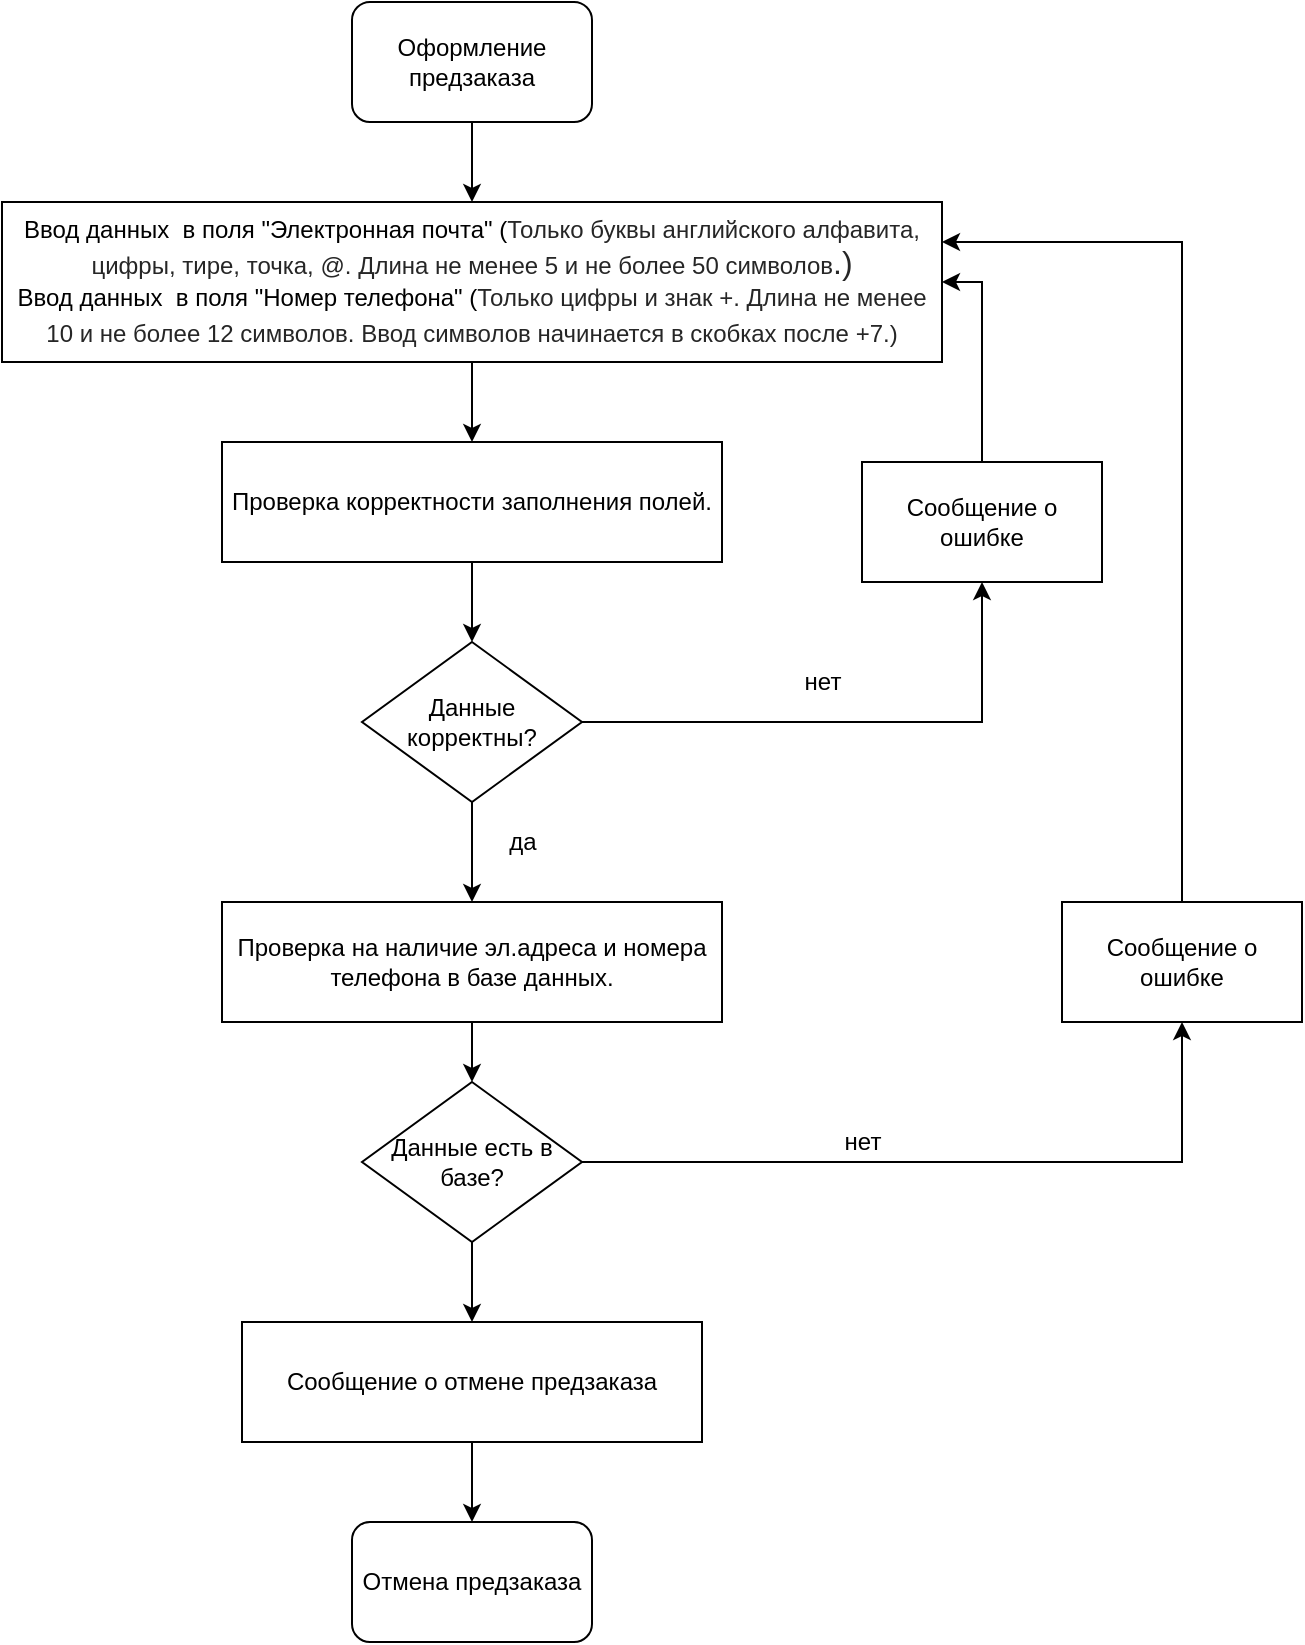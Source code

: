 <?xml version="1.0" encoding="UTF-8"?>
<mxfile version="20.6.2" type="device"><diagram id="H7gsN2f6K9qYeQAKjzJF" name="Страница 1"><mxGraphModel dx="1448" dy="855" grid="1" gridSize="10" guides="1" tooltips="1" connect="1" arrows="1" fold="1" page="1" pageScale="1" pageWidth="827" pageHeight="1169" math="0" shadow="0"><root><mxCell id="0"/><mxCell id="1" parent="0"/><mxCell id="FHFx63QOG7AyWZLtbMMk-3" value="" style="edgeStyle=orthogonalEdgeStyle;rounded=0;orthogonalLoop=1;jettySize=auto;html=1;fontSize=12;" edge="1" parent="1" source="FHFx63QOG7AyWZLtbMMk-1" target="FHFx63QOG7AyWZLtbMMk-2"><mxGeometry relative="1" as="geometry"/></mxCell><mxCell id="FHFx63QOG7AyWZLtbMMk-1" value="Оформление предзаказа" style="rounded=1;whiteSpace=wrap;html=1;" vertex="1" parent="1"><mxGeometry x="305" y="60" width="120" height="60" as="geometry"/></mxCell><mxCell id="FHFx63QOG7AyWZLtbMMk-5" value="" style="edgeStyle=orthogonalEdgeStyle;rounded=0;orthogonalLoop=1;jettySize=auto;html=1;fontSize=12;" edge="1" parent="1" source="FHFx63QOG7AyWZLtbMMk-2" target="FHFx63QOG7AyWZLtbMMk-4"><mxGeometry relative="1" as="geometry"/></mxCell><mxCell id="FHFx63QOG7AyWZLtbMMk-2" value="Ввод данных&amp;nbsp; в поля &quot;Электронная почта&quot; (&lt;span style=&quot;color: rgba(0, 0, 0, 0.85); font-family: suisse, &amp;quot;YS Text&amp;quot;, sans-serif; text-align: start; background-color: rgb(255, 255, 255);&quot;&gt;&lt;font style=&quot;font-size: 12px;&quot;&gt;Только буквы английского алфавита, цифры, тире, точка, @. Длина не менее 5 и не более 50 символов&lt;/font&gt;&lt;/span&gt;&lt;span style=&quot;color: rgba(0, 0, 0, 0.85); font-family: suisse, &amp;quot;YS Text&amp;quot;, sans-serif; font-size: 16px; text-align: start; background-color: rgb(255, 255, 255);&quot;&gt;.)&lt;br&gt;&lt;/span&gt;Ввод данных&amp;nbsp; в поля &quot;Номер телефона&quot; (&lt;span style=&quot;color: rgba(0, 0, 0, 0.85); font-family: suisse, &amp;quot;YS Text&amp;quot;, sans-serif; text-align: start; background-color: rgb(255, 255, 255);&quot;&gt;&lt;font style=&quot;font-size: 12px;&quot;&gt;Только цифры и знак +. Длина не менее 10 и не более 12 символов. Ввод символов начинается в скобках после +7.)&lt;/font&gt;&lt;/span&gt;&lt;span style=&quot;color: rgba(0, 0, 0, 0.85); font-family: suisse, &amp;quot;YS Text&amp;quot;, sans-serif; font-size: 16px; text-align: start; background-color: rgb(255, 255, 255);&quot;&gt;&lt;br&gt;&lt;/span&gt;" style="rounded=0;whiteSpace=wrap;html=1;" vertex="1" parent="1"><mxGeometry x="130" y="160" width="470" height="80" as="geometry"/></mxCell><mxCell id="FHFx63QOG7AyWZLtbMMk-7" value="" style="edgeStyle=orthogonalEdgeStyle;rounded=0;orthogonalLoop=1;jettySize=auto;html=1;fontSize=12;" edge="1" parent="1" source="FHFx63QOG7AyWZLtbMMk-4" target="FHFx63QOG7AyWZLtbMMk-6"><mxGeometry relative="1" as="geometry"/></mxCell><mxCell id="FHFx63QOG7AyWZLtbMMk-4" value="Проверка корректности заполнения полей." style="rounded=0;whiteSpace=wrap;html=1;fontSize=12;" vertex="1" parent="1"><mxGeometry x="240" y="280" width="250" height="60" as="geometry"/></mxCell><mxCell id="FHFx63QOG7AyWZLtbMMk-8" style="edgeStyle=orthogonalEdgeStyle;rounded=0;orthogonalLoop=1;jettySize=auto;html=1;entryX=1;entryY=0.5;entryDx=0;entryDy=0;fontSize=12;startArrow=none;" edge="1" parent="1" source="FHFx63QOG7AyWZLtbMMk-13" target="FHFx63QOG7AyWZLtbMMk-2"><mxGeometry relative="1" as="geometry"><Array as="points"><mxPoint x="620" y="200"/></Array></mxGeometry></mxCell><mxCell id="FHFx63QOG7AyWZLtbMMk-11" value="" style="edgeStyle=orthogonalEdgeStyle;rounded=0;orthogonalLoop=1;jettySize=auto;html=1;fontSize=12;" edge="1" parent="1" source="FHFx63QOG7AyWZLtbMMk-6" target="FHFx63QOG7AyWZLtbMMk-10"><mxGeometry relative="1" as="geometry"/></mxCell><mxCell id="FHFx63QOG7AyWZLtbMMk-20" style="edgeStyle=orthogonalEdgeStyle;rounded=0;orthogonalLoop=1;jettySize=auto;html=1;entryX=0.5;entryY=1;entryDx=0;entryDy=0;fontSize=12;" edge="1" parent="1" source="FHFx63QOG7AyWZLtbMMk-6" target="FHFx63QOG7AyWZLtbMMk-13"><mxGeometry relative="1" as="geometry"/></mxCell><mxCell id="FHFx63QOG7AyWZLtbMMk-6" value="Данные корректны?" style="rhombus;whiteSpace=wrap;html=1;fontSize=12;" vertex="1" parent="1"><mxGeometry x="310" y="380" width="110" height="80" as="geometry"/></mxCell><mxCell id="FHFx63QOG7AyWZLtbMMk-9" value="нет" style="text;html=1;align=center;verticalAlign=middle;resizable=0;points=[];autosize=1;strokeColor=none;fillColor=none;fontSize=12;" vertex="1" parent="1"><mxGeometry x="520" y="385" width="40" height="30" as="geometry"/></mxCell><mxCell id="FHFx63QOG7AyWZLtbMMk-15" value="" style="edgeStyle=orthogonalEdgeStyle;rounded=0;orthogonalLoop=1;jettySize=auto;html=1;fontSize=12;" edge="1" parent="1" source="FHFx63QOG7AyWZLtbMMk-10" target="FHFx63QOG7AyWZLtbMMk-14"><mxGeometry relative="1" as="geometry"/></mxCell><mxCell id="FHFx63QOG7AyWZLtbMMk-10" value="Проверка на наличие эл.адреса и номера телефона в базе данных." style="rounded=0;whiteSpace=wrap;html=1;fontSize=12;" vertex="1" parent="1"><mxGeometry x="240" y="510" width="250" height="60" as="geometry"/></mxCell><mxCell id="FHFx63QOG7AyWZLtbMMk-12" value="да" style="text;html=1;align=center;verticalAlign=middle;resizable=0;points=[];autosize=1;strokeColor=none;fillColor=none;fontSize=12;" vertex="1" parent="1"><mxGeometry x="370" y="465" width="40" height="30" as="geometry"/></mxCell><mxCell id="FHFx63QOG7AyWZLtbMMk-16" style="edgeStyle=orthogonalEdgeStyle;rounded=0;orthogonalLoop=1;jettySize=auto;html=1;fontSize=12;entryX=0.5;entryY=1;entryDx=0;entryDy=0;" edge="1" parent="1" source="FHFx63QOG7AyWZLtbMMk-14" target="FHFx63QOG7AyWZLtbMMk-17"><mxGeometry relative="1" as="geometry"><mxPoint x="720" y="580" as="targetPoint"/></mxGeometry></mxCell><mxCell id="FHFx63QOG7AyWZLtbMMk-23" value="" style="edgeStyle=orthogonalEdgeStyle;rounded=0;orthogonalLoop=1;jettySize=auto;html=1;fontSize=12;" edge="1" parent="1" source="FHFx63QOG7AyWZLtbMMk-14" target="FHFx63QOG7AyWZLtbMMk-22"><mxGeometry relative="1" as="geometry"/></mxCell><mxCell id="FHFx63QOG7AyWZLtbMMk-14" value="Данные есть в базе?" style="rhombus;whiteSpace=wrap;html=1;fontSize=12;" vertex="1" parent="1"><mxGeometry x="310" y="600" width="110" height="80" as="geometry"/></mxCell><mxCell id="FHFx63QOG7AyWZLtbMMk-18" style="edgeStyle=orthogonalEdgeStyle;rounded=0;orthogonalLoop=1;jettySize=auto;html=1;entryX=1;entryY=0.25;entryDx=0;entryDy=0;fontSize=12;" edge="1" parent="1" source="FHFx63QOG7AyWZLtbMMk-17" target="FHFx63QOG7AyWZLtbMMk-2"><mxGeometry relative="1" as="geometry"><Array as="points"><mxPoint x="720" y="180"/></Array></mxGeometry></mxCell><mxCell id="FHFx63QOG7AyWZLtbMMk-17" value="Сообщение о ошибке" style="rounded=0;whiteSpace=wrap;html=1;fontSize=12;" vertex="1" parent="1"><mxGeometry x="660" y="510" width="120" height="60" as="geometry"/></mxCell><mxCell id="FHFx63QOG7AyWZLtbMMk-13" value="Сообщение о ошибке" style="rounded=0;whiteSpace=wrap;html=1;fontSize=12;" vertex="1" parent="1"><mxGeometry x="560" y="290" width="120" height="60" as="geometry"/></mxCell><mxCell id="FHFx63QOG7AyWZLtbMMk-21" value="нет" style="text;html=1;align=center;verticalAlign=middle;resizable=0;points=[];autosize=1;strokeColor=none;fillColor=none;fontSize=12;" vertex="1" parent="1"><mxGeometry x="540" y="615" width="40" height="30" as="geometry"/></mxCell><mxCell id="FHFx63QOG7AyWZLtbMMk-25" value="" style="edgeStyle=orthogonalEdgeStyle;rounded=0;orthogonalLoop=1;jettySize=auto;html=1;fontSize=12;" edge="1" parent="1" source="FHFx63QOG7AyWZLtbMMk-22" target="FHFx63QOG7AyWZLtbMMk-24"><mxGeometry relative="1" as="geometry"/></mxCell><mxCell id="FHFx63QOG7AyWZLtbMMk-22" value="Сообщение о отмене предзаказа" style="rounded=0;whiteSpace=wrap;html=1;fontSize=12;" vertex="1" parent="1"><mxGeometry x="250" y="720" width="230" height="60" as="geometry"/></mxCell><mxCell id="FHFx63QOG7AyWZLtbMMk-24" value="Отмена предзаказа" style="rounded=1;whiteSpace=wrap;html=1;fontSize=12;" vertex="1" parent="1"><mxGeometry x="305" y="820" width="120" height="60" as="geometry"/></mxCell></root></mxGraphModel></diagram></mxfile>
